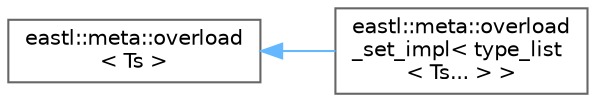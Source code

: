 digraph "类继承关系图"
{
 // LATEX_PDF_SIZE
  bgcolor="transparent";
  edge [fontname=Helvetica,fontsize=10,labelfontname=Helvetica,labelfontsize=10];
  node [fontname=Helvetica,fontsize=10,shape=box,height=0.2,width=0.4];
  rankdir="LR";
  Node0 [id="Node000000",label="eastl::meta::overload\l\< Ts \>",height=0.2,width=0.4,color="grey40", fillcolor="white", style="filled",URL="$structeastl_1_1meta_1_1overload.html",tooltip=" "];
  Node0 -> Node1 [id="edge936_Node000000_Node000001",dir="back",color="steelblue1",style="solid",tooltip=" "];
  Node1 [id="Node000001",label="eastl::meta::overload\l_set_impl\< type_list\l\< Ts... \> \>",height=0.2,width=0.4,color="grey40", fillcolor="white", style="filled",URL="$structeastl_1_1meta_1_1overload__set__impl_3_01type__list_3_01_ts_8_8_8_01_4_01_4.html",tooltip=" "];
}

